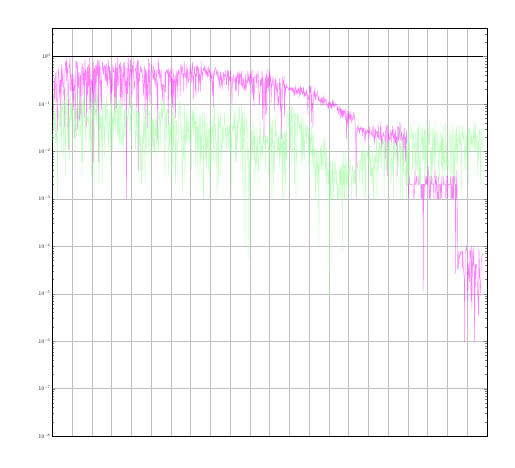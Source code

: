 % This file was created by matlab2tikz v0.3.3.
% Copyright (c) 2008--2013, Nico Schlmer <nico.schloemer@gmail.com>
% All rights reserved.
% 
% The latest updates can be retrieved from
%   http://www.mathworks.com/matlabcentral/fileexchange/22022-matlab2tikz
% where you can also make suggestions and rate matlab2tikz.
% 
% 
% 

% defining custom colors
\definecolor{mycolor1}{rgb}{1,0,1}

\begin{tikzpicture}[scale=0.2]

\begin{axis}[%
width=10.867in,
height=10.206in,
scale only axis,
xmin=0,
xmax=1100,
xmajorgrids,
xmajorticks=false,
ymode=log,
ymin=1e-08,
ymax=4,
% yminorticks=false,
ymajorgrids,
% yminorgrids,
% title={$\text{N = 33}^\text{2}\text{ , p = 1}$}
]
\addplot [
color=black,
solid,thick,
forget plot
]
table[row sep=crcr]{
1 1\\
2 1.0\\
3 1.0\\
4 1.0\\
5 1.0\\
6 1\\
7 1.0\\
8 1\\
9 1\\
10 1\\
11 1.0\\
12 1\\
13 1\\
14 1.0\\
15 1.0\\
16 1.0\\
17 1.0\\
18 1\\
19 1\\
20 1\\
21 1.0\\
22 1.0\\
23 1.0\\
24 1.0\\
25 1.0\\
26 1\\
27 1.0\\
28 1.0\\
29 1.0\\
30 1\\
31 1.0\\
32 1\\
33 1.0\\
34 1.0\\
35 1.0\\
36 1.0\\
37 1.0\\
38 1.0\\
39 1.0\\
40 1\\
41 1\\
42 1.0\\
43 1.0\\
44 1.0\\
45 1.0\\
46 1\\
47 1\\
48 1.0\\
49 1\\
50 1.0\\
51 1.0\\
52 1\\
53 1\\
54 1.0\\
55 1.0\\
56 1.0\\
57 1.0\\
58 1.0\\
59 1\\
60 1\\
61 1.0\\
62 1\\
63 1.0\\
64 1\\
65 1\\
66 1.0\\
67 1\\
68 1\\
69 1.0\\
70 1\\
71 1\\
72 1.0\\
73 1.0\\
74 1\\
75 1.0\\
76 1.0\\
77 1\\
78 1.0\\
79 1\\
80 1.0\\
81 1.0\\
82 1.0\\
83 1\\
84 1\\
85 1.0\\
86 1.0\\
87 1.0\\
88 1.0\\
89 1.0\\
90 1.0\\
91 1.0\\
92 1.0\\
93 1\\
94 1\\
95 1.0\\
96 1\\
97 1.0\\
98 1\\
99 1.0\\
100 1.0\\
101 1.0\\
102 1\\
103 1.0\\
104 1.0\\
105 1.0\\
106 1\\
107 1.0\\
108 1.0\\
109 1.0\\
110 1\\
111 1.0\\
112 1.0\\
113 1.0\\
114 1\\
115 1.0\\
116 1\\
117 1\\
118 1.0\\
119 1.0\\
120 1.0\\
121 1.0\\
122 1.0\\
123 1.0\\
124 1\\
125 1.0\\
126 1\\
127 1.0\\
128 1\\
129 1.0\\
130 1.0\\
131 1.0\\
132 1\\
133 1\\
134 1\\
135 1.0\\
136 1.0\\
137 1.0\\
138 1\\
139 1.0\\
140 1\\
141 1.0\\
142 1.0\\
143 1.0\\
144 1\\
145 1.0\\
146 1.0\\
147 1\\
148 1.0\\
149 1.0\\
150 1\\
151 1.0\\
152 1\\
153 1.0\\
154 1\\
155 1\\
156 1\\
157 1.0\\
158 1\\
159 1.0\\
160 1.0\\
161 1.0\\
162 1.0\\
163 1.0\\
164 1\\
165 1.0\\
166 1\\
167 1\\
168 1\\
169 1.0\\
170 1.0\\
171 1\\
172 1.0\\
173 1.0\\
174 1\\
175 1.0\\
176 1\\
177 1\\
178 1.0\\
179 1\\
180 1\\
181 1.0\\
182 1.0\\
183 1\\
184 1.0\\
185 1.0\\
186 1.0\\
187 1.0\\
188 1.0\\
189 1.0\\
190 1\\
191 1.0\\
192 1.0\\
193 1\\
194 1.0\\
195 1.0\\
196 1\\
197 1.0\\
198 1.0\\
199 1.0\\
200 1.0\\
201 1.0\\
202 1\\
203 1\\
204 1.0\\
205 1\\
206 1.0\\
207 1.0\\
208 1.0\\
209 1.0\\
210 1.0\\
211 1.0\\
212 1\\
213 1.0\\
214 1.0\\
215 1\\
216 1.0\\
217 1.0\\
218 1\\
219 1.0\\
220 1.0\\
221 1\\
222 1.0\\
223 1\\
224 1\\
225 1.0\\
226 1\\
227 1\\
228 1.0\\
229 1.0\\
230 1\\
231 1\\
232 1.0\\
233 1.0\\
234 1\\
235 1\\
236 1\\
237 1.0\\
238 1.0\\
239 1.0\\
240 1.0\\
241 1.0\\
242 1.0\\
243 1.0\\
244 1.0\\
245 1.0\\
246 1\\
247 1.0\\
248 1\\
249 1.0\\
250 1.0\\
251 1.0\\
252 1.0\\
253 1\\
254 1.0\\
255 1.0\\
256 1.0\\
257 1.0\\
258 1\\
259 1.0\\
260 1.0\\
261 1\\
262 1.0\\
263 1\\
264 1\\
265 1.0\\
266 1\\
267 1\\
268 1\\
269 1.0\\
270 1.0\\
271 1\\
272 1.0\\
273 1.0\\
274 1\\
275 1.0\\
276 1\\
277 1\\
278 1.0\\
279 1\\
280 1\\
281 1.0\\
282 1.0\\
283 1\\
284 1.0\\
285 1\\
286 1.0\\
287 1.0\\
288 1\\
289 1.0\\
290 1.0\\
291 1.0\\
292 1.0\\
293 1.0\\
294 1\\
295 1\\
296 1.0\\
297 1\\
298 1.0\\
299 1.0\\
300 1.0\\
301 1.0\\
302 1.0\\
303 1\\
304 1.0\\
305 1.0\\
306 1.0\\
307 1.0\\
308 1.0\\
309 1.0\\
310 1.0\\
311 1.0\\
312 1\\
313 1.0\\
314 1.0\\
315 1.0\\
316 1.0\\
317 1.0\\
318 1\\
319 1.0\\
320 1.0\\
321 1\\
322 1\\
323 1.0\\
324 1.0\\
325 1\\
326 1.0\\
327 1.0\\
328 1.0\\
329 1\\
330 1.0\\
331 1\\
332 1.0\\
333 1.0\\
334 1.0\\
335 1.0\\
336 1.0\\
337 1.0\\
338 1.0\\
339 1.0\\
340 1.0\\
341 1.0\\
342 1.0\\
343 1\\
344 1.0\\
345 1.0\\
346 1\\
347 1.0\\
348 1.0\\
349 1.0\\
350 1.0\\
351 1.0\\
352 1\\
353 1\\
354 1.0\\
355 1.0\\
356 1.0\\
357 1\\
358 1.0\\
359 1.0\\
360 1.0\\
361 1.0\\
362 1\\
363 1.0\\
364 1.0\\
365 1.0\\
366 1.0\\
367 1.0\\
368 1.0\\
369 1.0\\
370 1.0\\
371 1\\
372 1.0\\
373 1.0\\
374 1.0\\
375 1.0\\
376 1\\
377 1.0\\
378 1.0\\
379 1.0\\
380 1\\
381 1\\
382 1.0\\
383 1\\
384 1.0\\
385 1.0\\
386 1.0\\
387 1\\
388 1\\
389 1.0\\
390 1.0\\
391 1.0\\
392 1.0\\
393 1.0\\
394 1.0\\
395 1.0\\
396 1.0\\
397 1.0\\
398 1.0\\
399 1\\
400 1.0\\
401 1\\
402 1.0\\
403 1.0\\
404 1\\
405 1\\
406 1.0\\
407 1\\
408 1.0\\
409 1.0\\
410 1.0\\
411 1.0\\
412 1\\
413 1\\
414 1.0\\
415 1.0\\
416 1\\
417 1.0\\
418 1\\
419 1.0\\
420 1\\
421 1\\
422 1\\
423 1\\
424 1.0\\
425 1.0\\
426 1.0\\
427 1.0\\
428 1.0\\
429 1.0\\
430 1\\
431 1.0\\
432 1.0\\
433 1.0\\
434 1\\
435 1.0\\
436 1\\
437 1.0\\
438 1\\
439 1.0\\
440 1.0\\
441 1.0\\
442 1\\
443 1\\
444 1.0\\
445 1.0\\
446 1.0\\
447 1\\
448 1.0\\
449 1.0\\
450 1\\
451 1.0\\
452 1.0\\
453 1\\
454 1.0\\
455 1.0\\
456 1.0\\
457 1.0\\
458 1\\
459 1.0\\
460 1.0\\
461 1.0\\
462 1.0\\
463 1.0\\
464 1\\
465 1\\
466 1.0\\
467 1\\
468 1.0\\
469 1.0\\
470 1\\
471 1.0\\
472 1.0\\
473 1.0\\
474 1\\
475 1\\
476 1.0\\
477 1.0\\
478 1.0\\
479 1\\
480 1\\
481 1\\
482 1.0\\
483 1.0\\
484 1.0\\
485 1.0\\
486 1.0\\
487 1\\
488 1.0\\
489 1.0\\
490 1\\
491 1.0\\
492 1\\
493 1.0\\
494 1.0\\
495 1.0\\
496 1.0\\
497 1.0\\
498 1\\
499 1.0\\
500 1.0\\
501 1.0\\
502 1\\
503 1\\
504 1.0\\
505 1.0\\
506 1.0\\
507 1.0\\
508 1\\
509 1\\
510 1\\
511 1.0\\
512 1\\
513 1.0\\
514 1\\
515 1.0\\
516 1\\
517 1.0\\
518 1.0\\
519 1.0\\
520 1.0\\
521 1.0\\
522 1\\
523 1.0\\
524 1\\
525 1.0\\
526 1\\
527 1\\
528 1.0\\
529 1\\
530 1\\
531 1.0\\
532 1.0\\
533 1.0\\
534 1\\
535 1.0\\
536 1.0\\
537 1\\
538 1\\
539 1.0\\
540 1.0\\
541 1.0\\
542 1.0\\
543 1\\
544 1\\
545 1\\
546 1.0\\
547 1.0\\
548 1.0\\
549 1.0\\
550 1\\
551 1.0\\
552 1.0\\
553 1\\
554 1.0\\
555 1.0\\
556 1\\
557 1.0\\
558 1.0\\
559 1.0\\
560 1.0\\
561 1\\
562 1.0\\
563 1.0\\
564 1.0\\
565 1.0\\
566 1.0\\
567 1.0\\
568 1.0\\
569 1\\
570 1.0\\
571 1.0\\
572 1.0\\
573 1.0\\
574 1\\
575 1\\
576 1\\
577 1.0\\
578 1\\
579 1.0\\
580 1\\
581 1.0\\
582 1.0\\
583 1.0\\
584 1\\
585 1\\
586 1.0\\
587 1.0\\
588 1.0\\
589 1.0\\
590 1\\
591 1.0\\
592 1.0\\
593 1.0\\
594 1.0\\
595 1.0\\
596 1.0\\
597 1\\
598 1.0\\
599 1\\
600 1.0\\
601 1.0\\
602 1.0\\
603 1.0\\
604 1.0\\
605 1.0\\
606 1.0\\
607 1.0\\
608 1.0\\
609 1.0\\
610 1.0\\
611 1.0\\
612 1.0\\
613 1.0\\
614 1\\
615 1.0\\
616 1.0\\
617 1.0\\
618 1.0\\
619 1.0\\
620 1.0\\
621 1.0\\
622 1\\
623 1.0\\
624 1.0\\
625 1.0\\
626 1.0\\
627 1.0\\
628 1.0\\
629 1.0\\
630 1.0\\
631 1.0\\
632 1.0\\
633 1.0\\
634 1.0\\
635 1\\
636 1.0\\
637 1.0\\
638 1.0\\
639 1.0\\
640 1.0\\
641 1.0\\
642 1\\
643 1\\
644 1.0\\
645 1.0\\
646 1.0\\
647 1.0\\
648 1.0\\
649 1.0\\
650 1\\
651 1.0\\
652 1.0\\
653 1\\
654 1.0\\
655 1\\
656 1.0\\
657 1.0\\
658 1.0\\
659 1.0\\
660 1.0\\
661 1.0\\
662 1.0\\
663 1\\
664 1\\
665 1\\
666 1.0\\
667 1.0\\
668 1\\
669 1.0\\
670 1.0\\
671 1.0\\
672 1\\
673 1.0\\
674 1\\
675 1.0\\
676 1.0\\
677 1.0\\
678 1\\
679 1\\
680 1.0\\
681 1.0\\
682 1.0\\
683 1\\
684 1.0\\
685 1.0\\
686 1\\
687 1.0\\
688 1.0\\
689 1.0\\
690 1.0\\
691 1.0\\
692 1.0\\
693 1.0\\
694 1.0\\
695 1.0\\
696 1.0\\
697 1\\
698 1.0\\
699 1\\
700 1.0\\
701 1.0\\
702 1.0\\
703 1.0\\
704 1.0\\
705 1.0\\
706 1\\
707 1.0\\
708 1.0\\
709 1.0\\
710 1.0\\
711 1\\
712 1.0\\
713 1.0\\
714 1\\
715 1.0\\
716 1.0\\
717 1.0\\
718 1.0\\
719 1.0\\
720 1.0\\
721 1.0\\
722 1.0\\
723 1.0\\
724 1\\
725 1\\
726 1.0\\
727 1\\
728 1\\
729 1.0\\
730 1\\
731 1\\
732 1.0\\
733 1.0\\
734 1.0\\
735 1.0\\
736 1.0\\
737 1.0\\
738 1.0\\
739 1\\
740 1.0\\
741 1.0\\
742 1.0\\
743 1\\
744 1.0\\
745 1.0\\
746 1\\
747 1.0\\
748 1.0\\
749 1.0\\
750 1.0\\
751 1\\
752 1.0\\
753 1.0\\
754 1.0\\
755 1.0\\
756 1.0\\
757 1\\
758 1.0\\
759 1.0\\
760 1.0\\
761 1.0\\
762 1.0\\
763 1.0\\
764 1.0\\
765 1\\
766 1.0\\
767 1\\
768 1.0\\
769 1\\
770 1.0\\
771 1.0\\
772 1.0\\
773 1.0\\
774 1.0\\
775 1.0\\
776 1.0\\
777 1\\
778 1.0\\
779 1\\
780 1.0\\
781 1.0\\
782 1.0\\
783 1\\
784 1.0\\
785 1.0\\
786 1.0\\
787 1.0\\
788 1\\
789 1.0\\
790 1.0\\
791 1.0\\
792 1.0\\
793 1.0\\
794 1.0\\
795 1.0\\
796 1\\
797 1.0\\
798 1.0\\
799 1\\
800 1\\
801 1.0\\
802 1\\
803 1.0\\
804 1.0\\
805 1.0\\
806 1\\
807 1.0\\
808 1.0\\
809 1.0\\
810 1.0\\
811 1.0\\
812 1.0\\
813 1.0\\
814 1\\
815 1.0\\
816 1.0\\
817 1.0\\
818 1\\
819 1.0\\
820 1.0\\
821 1\\
822 1\\
823 1.0\\
824 1.0\\
825 1.0\\
826 1\\
827 1.0\\
828 1.0\\
829 1.0\\
830 1\\
831 1.0\\
832 1.0\\
833 1\\
834 1\\
835 1.0\\
836 1\\
837 1.0\\
838 1.0\\
839 1\\
840 1.0\\
841 1\\
842 1.0\\
843 1.0\\
844 1.0\\
845 1.0\\
846 1.0\\
847 1.0\\
848 1.0\\
849 1\\
850 1\\
851 1.0\\
852 1.0\\
853 1.0\\
854 1.0\\
855 1.0\\
856 1.0\\
857 1.0\\
858 1.0\\
859 1.0\\
860 1\\
861 1.0\\
862 1.0\\
863 1.0\\
864 1.0\\
865 1\\
866 1\\
867 1.0\\
868 1.0\\
869 1.0\\
870 1.0\\
871 1\\
872 1.0\\
873 1\\
874 1.0\\
875 1.0\\
876 1.0\\
877 1.0\\
878 1.0\\
879 1\\
880 1\\
881 1.0\\
882 1.0\\
883 1\\
884 1\\
885 1.0\\
886 1.0\\
887 1.0\\
888 1.0\\
889 1.0\\
890 1.0\\
891 1.0\\
892 1.0\\
893 1.0\\
894 1\\
895 1.0\\
896 1.0\\
897 1.0\\
898 1.0\\
899 1.0\\
900 1\\
901 1.0\\
902 1.0\\
903 1.0\\
904 1.0\\
905 1.0\\
906 1.0\\
907 1.0\\
908 1.0\\
909 1.0\\
910 1.0\\
911 1\\
912 1.0\\
913 1.0\\
914 1.0\\
915 1.0\\
916 1\\
917 1.0\\
918 1.0\\
919 1\\
920 1.0\\
921 1.0\\
922 1.0\\
923 1.0\\
924 1.0\\
925 1.0\\
926 1.0\\
927 1.0\\
928 1.0\\
929 1.0\\
930 1.0\\
931 1\\
932 1.0\\
933 1\\
934 1.0\\
935 1.0\\
936 1.0\\
937 1.0\\
938 1.0\\
939 1.0\\
940 1.0\\
941 1.0\\
942 1.0\\
943 1.0\\
944 1\\
945 1\\
946 1.0\\
947 1.0\\
948 1\\
949 1.0\\
950 1\\
951 1.0\\
952 1.0\\
953 1.0\\
954 1.0\\
955 1\\
956 1\\
957 1.0\\
958 1.0\\
959 1.0\\
960 1.0\\
961 1.0\\
962 1.0\\
963 1.0\\
964 1.0\\
965 1.0\\
966 1.0\\
967 1.0\\
968 1.0\\
969 1.0\\
970 1\\
971 1\\
972 1.0\\
973 1\\
974 1\\
975 1.0\\
976 1.0\\
977 1.0\\
978 1.0\\
979 1.0\\
980 1\\
981 1\\
982 1.0\\
983 1.0\\
984 1.0\\
985 1.0\\
986 1.0\\
987 1.0\\
988 1.0\\
989 1.0\\
990 1\\
991 1.0\\
992 1\\
993 1.0\\
994 1.0\\
995 1.0\\
996 1\\
997 1.0\\
998 1\\
999 1.0\\
1000 1.0\\
1001 1.0\\
1002 1.0\\
1003 1.0\\
1004 1.0\\
1005 1.0\\
1006 1.0\\
1007 1\\
1008 1.0\\
1009 1.0\\
1010 1.0\\
1011 1.0\\
1012 1\\
1013 1.0\\
1014 1.0\\
1015 1.0\\
1016 1.0\\
1017 1.0\\
1018 1.0\\
1019 1.0\\
1020 1\\
1021 1.0\\
1022 1.0\\
1023 1.0\\
1024 1.0\\
1025 1\\
1026 1.0\\
1027 1.0\\
1028 1.0\\
1029 1.0\\
1030 1.0\\
1031 1.0\\
1032 1\\
1033 1\\
1034 1.0\\
1035 1.0\\
1036 1\\
1037 1.0\\
1038 1.0\\
1039 1.0\\
1040 1.0\\
1041 1.0\\
1042 1\\
1043 1.0\\
1044 1\\
1045 1.0\\
1046 1.0\\
1047 1.0\\
1048 1\\
1049 1.0\\
1050 1.0\\
1051 1.0\\
1052 1.0\\
1053 1.0\\
1054 1.0\\
1055 1.0\\
1056 1.0\\
1057 1.0\\
1058 1.0\\
1059 1.0\\
1060 1.0\\
1061 1.0\\
1062 1.0\\
1063 1.0\\
1064 1.0\\
1065 1.0\\
1066 1.0\\
1067 1\\
1068 1.0\\
1069 1.0\\
1070 1.0\\
1071 1\\
1072 1.0\\
1073 1.0\\
1074 1.0\\
1075 1.0\\
1076 1.0\\
1077 1.0\\
1078 1.0\\
1079 1.0\\
1080 1.0\\
1081 1\\
1082 1.0\\
1083 1.0\\
1084 1.0\\
1085 1.0\\
1086 1.0\\
1087 1.0\\
1088 1.0\\
1089 1\\
};
\addplot [
color=mycolor1,
opacity=0.5,
solid,thick,
forget plot
]
table[row sep=crcr]{
1 0.025\\
2 0.042\\
3 0.084\\
4 0.16\\
5 0.134\\
6 0.348\\
7 0.106\\
8 0.225\\
9 0.426\\
10 0.459\\
11 0.113\\
12 0.132\\
13 0.027\\
14 0.077\\
15 0.605\\
16 0.483\\
17 0.38\\
18 0.223\\
19 0.135\\
20 0.305\\
21 0.313\\
22 0.033\\
23 0.691\\
24 0.447\\
25 0.227\\
26 0.259\\
27 0.556\\
28 0.308\\
29 0.167\\
30 0.184\\
31 0.032\\
32 0.414\\
33 0.63\\
34 0.763\\
35 0.782\\
36 0.299\\
37 0.98\\
38 0.434\\
39 0.574\\
40 0.142\\
41 0.011\\
42 0.18\\
43 0.664\\
44 0.569\\
45 0.987\\
46 0.489\\
47 0.18\\
48 0.42\\
49 0.325\\
50 0.189\\
51 0.196\\
52 0.422\\
53 0.07\\
54 0.114\\
55 0.417\\
56 0.187\\
57 0.249\\
58 0.02\\
59 0.195\\
60 0.824\\
61 0.64\\
62 0.598\\
63 0.811\\
64 0.029\\
65 0.628\\
66 0.298\\
67 0.214\\
68 0.454\\
69 0.044\\
70 0.06\\
71 0.374\\
72 0.399\\
73 0.047\\
74 0.517\\
75 0.593\\
76 0.724\\
77 0.46\\
78 0.137\\
79 0.589\\
80 0.255\\
81 0.455\\
82 0.051\\
83 0.854\\
84 0.452\\
85 0.306\\
86 0.527\\
87 0.033\\
88 0.28\\
89 0.6\\
90 0.151\\
91 0.666\\
92 0.263\\
93 0.232\\
94 1.001\\
95 0.079\\
96 0.591\\
97 0.259\\
98 0.029\\
99 0.337\\
100 0.272\\
101 0.305\\
102 0.093\\
103 0.409\\
104 0.825\\
105 0.006\\
106 0.495\\
107 0.56\\
108 0.107\\
109 0.664\\
110 0.468\\
111 0.067\\
112 0.681\\
113 0.391\\
114 0.398\\
115 0.787\\
116 0.736\\
117 0.006\\
118 0.837\\
119 0.801\\
120 0.263\\
121 0.67\\
122 0.277\\
123 0.13\\
124 0.308\\
125 0.075\\
126 0.43\\
127 0.762\\
128 0.66\\
129 0.535\\
130 0.411\\
131 0.585\\
132 0.637\\
133 0.598\\
134 0.307\\
135 0.646\\
136 0.348\\
137 0.294\\
138 0.705\\
139 0.355\\
140 0.234\\
141 0.565\\
142 0.847\\
143 0.529\\
144 0.279\\
145 0.614\\
146 0.525\\
147 0.102\\
148 0.492\\
149 0.182\\
150 0.154\\
151 0.434\\
152 0.182\\
153 0.659\\
154 0.471\\
155 0.545\\
156 0.46\\
157 0.474\\
158 0.072\\
159 0.312\\
160 0.712\\
161 0.079\\
162 0.587\\
163 0.079\\
164 0.559\\
165 0.997\\
166 0.24\\
167 0.239\\
168 0.271\\
169 0.671\\
170 0.546\\
171 0.709\\
172 0.139\\
173 0.762\\
174 0.11\\
175 0.238\\
176 0.586\\
177 0.083\\
178 0.372\\
179 0.375\\
180 0.73\\
181 0.308\\
182 0.093\\
183 0.678\\
184 0.755\\
185 0.337\\
186 0.164\\
187 0.305\\
188 0.001\\
189 0.568\\
190 0.192\\
191 0.163\\
192 1.092\\
193 0.758\\
194 0.409\\
195 0.093\\
196 0.543\\
197 0.079\\
198 0.853\\
199 0.635\\
200 0.47\\
201 0.487\\
202 0.143\\
203 0.644\\
204 0.497\\
205 0.931\\
206 0.486\\
207 0.189\\
208 0.265\\
209 0.239\\
210 0.573\\
211 0.497\\
212 0.497\\
213 0.659\\
214 0.079\\
215 0.395\\
216 0.867\\
217 0.19\\
218 0.004\\
219 0.795\\
220 0.391\\
221 0.292\\
222 0.474\\
223 0.478\\
224 0.629\\
225 0.519\\
226 0.463\\
227 0.573\\
228 0.424\\
229 0.278\\
230 0.257\\
231 0.15\\
232 0.312\\
233 0.642\\
234 0.325\\
235 0.048\\
236 0.548\\
237 0.451\\
238 0.123\\
239 0.429\\
240 0.505\\
241 0.031\\
242 0.264\\
243 0.151\\
244 0.914\\
245 0.291\\
246 0.729\\
247 0.12\\
248 0.101\\
249 0.445\\
250 0.48\\
251 0.48\\
252 0.689\\
253 0.547\\
254 0.4\\
255 0.352\\
256 0.342\\
257 0.647\\
258 0.316\\
259 0.518\\
260 0.265\\
261 0.243\\
262 0.349\\
263 0.55\\
264 0.459\\
265 0.141\\
266 0.276\\
267 0.018\\
268 0.949\\
269 0.434\\
270 0.739\\
271 0.339\\
272 0.526\\
273 0.429\\
274 0.378\\
275 0.25\\
276 0.522\\
277 0.198\\
278 0.267\\
279 0.117\\
280 0.249\\
281 0.255\\
282 0.241\\
283 0.093\\
284 0.238\\
285 0.244\\
286 0.465\\
287 0.173\\
288 0.47\\
289 0.513\\
290 0.46\\
291 0.482\\
292 0.437\\
293 0.534\\
294 0.036\\
295 0.553\\
296 0.241\\
297 0.459\\
298 0.399\\
299 0.532\\
300 0.285\\
301 0.351\\
302 0.136\\
303 0.607\\
304 0.083\\
305 0.119\\
306 0.542\\
307 0.363\\
308 0.077\\
309 0.328\\
310 0.296\\
311 0.394\\
312 0.051\\
313 0.25\\
314 0.487\\
315 0.295\\
316 0.236\\
317 0.431\\
318 0.132\\
319 0.522\\
320 0.415\\
321 0.491\\
322 0.461\\
323 0.44\\
324 0.146\\
325 0.631\\
326 0.587\\
327 0.413\\
328 0.554\\
329 0.665\\
330 0.41\\
331 0.388\\
332 0.44\\
333 0.177\\
334 0.803\\
335 0.418\\
336 0.399\\
337 0.359\\
338 0.411\\
339 0.684\\
340 0.285\\
341 0.21\\
342 0.587\\
343 0.455\\
344 0.381\\
345 0.297\\
346 0.284\\
347 0.415\\
348 0.439\\
349 0.69\\
350 0.432\\
351 0.542\\
352 0.443\\
353 0.279\\
354 0.54\\
355 0.763\\
356 0.466\\
357 0.121\\
358 0.384\\
359 0.43\\
360 0.529\\
361 0.635\\
362 0.189\\
363 0.432\\
364 0.144\\
365 0.611\\
366 0.377\\
367 0.668\\
368 0.537\\
369 0.606\\
370 0.174\\
371 0.579\\
372 0.276\\
373 0.434\\
374 0.375\\
375 0.183\\
376 0.418\\
377 0.794\\
378 0.372\\
379 0.478\\
380 0.451\\
381 0.322\\
382 0.57\\
383 0.502\\
384 0.5\\
385 0.65\\
386 0.529\\
387 0.437\\
388 0.477\\
389 0.607\\
390 0.398\\
391 0.488\\
392 0.448\\
393 0.363\\
394 0.55\\
395 0.628\\
396 0.374\\
397 0.466\\
398 0.529\\
399 0.509\\
400 0.347\\
401 0.294\\
402 0.479\\
403 0.411\\
404 0.303\\
405 0.149\\
406 0.246\\
407 0.452\\
408 0.084\\
409 0.492\\
410 0.382\\
411 0.487\\
412 0.594\\
413 0.551\\
414 0.523\\
415 0.515\\
416 0.426\\
417 0.483\\
418 0.387\\
419 0.431\\
420 0.474\\
421 0.31\\
422 0.37\\
423 0.22\\
424 0.312\\
425 0.4\\
426 0.479\\
427 0.223\\
428 0.331\\
429 0.414\\
430 0.196\\
431 0.289\\
432 0.328\\
433 0.455\\
434 0.441\\
435 0.253\\
436 0.405\\
437 0.396\\
438 0.522\\
439 0.366\\
440 0.367\\
441 0.245\\
442 0.314\\
443 0.501\\
444 0.367\\
445 0.523\\
446 0.193\\
447 0.476\\
448 0.305\\
449 0.359\\
450 0.339\\
451 0.296\\
452 0.531\\
453 0.296\\
454 0.224\\
455 0.1\\
456 0.285\\
457 0.357\\
458 0.424\\
459 0.339\\
460 0.265\\
461 0.316\\
462 0.315\\
463 0.352\\
464 0.185\\
465 0.353\\
466 0.365\\
467 0.187\\
468 0.393\\
469 0.368\\
470 0.462\\
471 0.375\\
472 0.148\\
473 0.484\\
474 0.261\\
475 0.439\\
476 0.38\\
477 0.403\\
478 0.229\\
479 0.492\\
480 0.246\\
481 0.347\\
482 0.234\\
483 0.213\\
484 0.311\\
485 0.361\\
486 0.187\\
487 0.245\\
488 0.206\\
489 0.42\\
490 0.206\\
491 0.193\\
492 0.328\\
493 0.282\\
494 0.271\\
495 0.493\\
496 0.302\\
497 0.325\\
498 0.428\\
499 0.249\\
500 0.359\\
501 0.372\\
502 0.438\\
503 0.254\\
504 0.489\\
505 0.268\\
506 0.155\\
507 0.203\\
508 0.552\\
509 0.121\\
510 0.356\\
511 0.088\\
512 0.344\\
513 0.392\\
514 0.36\\
515 0.352\\
516 0.277\\
517 0.434\\
518 0.211\\
519 0.358\\
520 0.384\\
521 0.497\\
522 0.369\\
523 0.171\\
524 0.145\\
525 0.094\\
526 0.178\\
527 0.331\\
528 0.26\\
529 0.304\\
530 0.24\\
531 0.528\\
532 0.048\\
533 0.369\\
534 0.299\\
535 0.178\\
536 0.015\\
537 0.221\\
538 0.26\\
539 0.342\\
540 0.059\\
541 0.428\\
542 0.383\\
543 0.057\\
544 0.544\\
545 0.219\\
546 0.226\\
547 0.365\\
548 0.183\\
549 0.539\\
550 0.246\\
551 0.463\\
552 0.294\\
553 0.367\\
554 0.103\\
555 0.213\\
556 0.293\\
557 0.241\\
558 0.319\\
559 0.381\\
560 0.286\\
561 0.247\\
562 0.191\\
563 0.073\\
564 0.359\\
565 0.205\\
566 0.323\\
567 0.263\\
568 0.165\\
569 0.19\\
570 0.276\\
571 0.09\\
572 0.12\\
573 0.144\\
574 0.095\\
575 0.266\\
576 0.347\\
577 0.143\\
578 0.069\\
579 0.28\\
580 0.018\\
581 0.092\\
582 0.081\\
583 0.366\\
584 0.255\\
585 0.295\\
586 0.234\\
587 0.386\\
588 0.054\\
589 0.254\\
590 0.158\\
591 0.211\\
592 0.257\\
593 0.243\\
594 0.216\\
595 0.224\\
596 0.215\\
597 0.214\\
598 0.207\\
599 0.193\\
600 0.202\\
601 0.215\\
602 0.199\\
603 0.215\\
604 0.196\\
605 0.19\\
606 0.22\\
607 0.212\\
608 0.185\\
609 0.21\\
610 0.221\\
611 0.164\\
612 0.201\\
613 0.157\\
614 0.15\\
615 0.247\\
616 0.208\\
617 0.177\\
618 0.188\\
619 0.164\\
620 0.198\\
621 0.171\\
622 0.199\\
623 0.188\\
624 0.223\\
625 0.135\\
626 0.172\\
627 0.203\\
628 0.227\\
629 0.152\\
630 0.223\\
631 0.174\\
632 0.206\\
633 0.17\\
634 0.162\\
635 0.17\\
636 0.224\\
637 0.151\\
638 0.17\\
639 0.141\\
640 0.176\\
641 0.15\\
642 0.157\\
643 0.172\\
644 0.189\\
645 0.132\\
646 0.163\\
647 0.058\\
648 0.119\\
649 0.153\\
650 0.123\\
651 0.233\\
652 0.2\\
653 0.182\\
654 0.243\\
655 0.087\\
656 0.04\\
657 0.23\\
658 0.079\\
659 0.103\\
660 0.03\\
661 0.158\\
662 0.176\\
663 0.182\\
664 0.135\\
665 0.22\\
666 0.121\\
667 0.152\\
668 0.138\\
669 0.161\\
670 0.163\\
671 0.189\\
672 0.138\\
673 0.136\\
674 0.117\\
675 0.147\\
676 0.12\\
677 0.113\\
678 0.123\\
679 0.112\\
680 0.098\\
681 0.132\\
682 0.106\\
683 0.137\\
684 0.112\\
685 0.089\\
686 0.15\\
687 0.104\\
688 0.105\\
689 0.104\\
690 0.138\\
691 0.106\\
692 0.126\\
693 0.127\\
694 0.11\\
695 0.089\\
696 0.091\\
697 0.093\\
698 0.079\\
699 0.112\\
700 0.089\\
701 0.1\\
702 0.106\\
703 0.102\\
704 0.09\\
705 0.103\\
706 0.078\\
707 0.091\\
708 0.078\\
709 0.122\\
710 0.1\\
711 0.116\\
712 0.083\\
713 0.103\\
714 0.091\\
715 0.088\\
716 0.089\\
717 0.101\\
718 0.097\\
719 0.094\\
720 0.096\\
721 0.091\\
722 0.07\\
723 0.082\\
724 0.085\\
725 0.058\\
726 0.071\\
727 0.074\\
728 0.094\\
729 0.049\\
730 0.077\\
731 0.074\\
732 0.054\\
733 0.079\\
734 0.06\\
735 0.05\\
736 0.075\\
737 0.055\\
738 0.071\\
739 0.069\\
740 0.064\\
741 0.077\\
742 0.066\\
743 0.043\\
744 0.062\\
745 0.018\\
746 0.046\\
747 0.072\\
748 0.037\\
749 0.036\\
750 0.063\\
751 0.066\\
752 0.047\\
753 0.055\\
754 0.07\\
755 0.045\\
756 0.052\\
757 0.06\\
758 0.041\\
759 0.044\\
760 0.049\\
761 0.055\\
762 0.05\\
763 0.063\\
764 0.066\\
765 0.05\\
766 0.046\\
767 0.032\\
768 0.028\\
769 0.001\\
770 0.017\\
771 0.03\\
772 0.024\\
773 0.032\\
774 0.035\\
775 0.028\\
776 0.031\\
777 0.03\\
778 0.023\\
779 0.028\\
780 0.032\\
781 0.029\\
782 0.029\\
783 0.031\\
784 0.03\\
785 0.021\\
786 0.032\\
787 0.027\\
788 0.03\\
789 0.026\\
790 0.026\\
791 0.018\\
792 0.015\\
793 0.029\\
794 0.022\\
795 0.027\\
796 0.024\\
797 0.025\\
798 0.028\\
799 0.026\\
800 0.027\\
801 0.026\\
802 0.018\\
803 0.033\\
804 0.028\\
805 0.022\\
806 0.022\\
807 0.022\\
808 0.023\\
809 0.028\\
810 0.02\\
811 0.032\\
812 0.034\\
813 0.027\\
814 0.017\\
815 0.022\\
816 0.015\\
817 0.029\\
818 0.019\\
819 0.027\\
820 0.024\\
821 0.026\\
822 0.026\\
823 0.02\\
824 0.02\\
825 0.037\\
826 0.02\\
827 0.018\\
828 0.018\\
829 0.021\\
830 0.033\\
831 0.017\\
832 0.041\\
833 0.012\\
834 0.02\\
835 0.018\\
836 0.014\\
837 0.024\\
838 0.025\\
839 0.021\\
840 0.022\\
841 0.021\\
842 0.019\\
843 0.007\\
844 0.028\\
845 0.028\\
846 0.035\\
847 0.014\\
848 0.003\\
849 0.036\\
850 0.031\\
851 0.018\\
852 0.022\\
853 0.0\\
854 0.017\\
855 0.019\\
856 0.019\\
857 0.028\\
858 0.015\\
859 0.024\\
860 0.023\\
861 0.034\\
862 0.019\\
863 0.029\\
864 0.02\\
865 0.014\\
866 0.024\\
867 0.019\\
868 0.015\\
869 0.029\\
870 0.015\\
871 0.013\\
872 0.021\\
873 0.003\\
874 0.033\\
875 0.016\\
876 0.018\\
877 0.034\\
878 0.017\\
879 0.022\\
880 0.041\\
881 0.034\\
882 0.017\\
883 0.0\\
884 0.026\\
885 0.016\\
886 0.019\\
887 0.02\\
888 0.005\\
889 0.023\\
890 0.018\\
891 0.032\\
892 0.011\\
893 0.02\\
894 0.006\\
895 0.017\\
896 0.024\\
897 0.026\\
898 0.002\\
899 0.002\\
900 0.002\\
901 0.002\\
902 0.001\\
903 0.002\\
904 0.003\\
905 0.002\\
906 0.002\\
907 0.002\\
908 0.002\\
909 0.002\\
910 0.002\\
911 0.002\\
912 0.002\\
913 0.002\\
914 0.0\\
915 0.001\\
916 0.001\\
917 0.002\\
918 0.004\\
919 0.002\\
920 0.002\\
921 0.002\\
922 0.003\\
923 0.003\\
924 0.002\\
925 0.002\\
926 0.002\\
927 0.002\\
928 0.003\\
929 0.0\\
930 0.002\\
931 0.002\\
932 0.002\\
933 0.002\\
934 0.001\\
935 0.002\\
936 0.001\\
937 0.002\\
938 0.002\\
939 1.118e-05\\
940 0.002\\
941 0.002\\
942 0.002\\
943 0.001\\
944 0.003\\
945 0.002\\
946 0.002\\
947 0.003\\
948 0.002\\
949 0.002\\
950 0.002\\
951 0.005\\
952 0.004\\
953 0.002\\
954 0.001\\
955 0.001\\
956 0.003\\
957 0.001\\
958 0.002\\
959 0.003\\
960 0.002\\
961 0.003\\
962 0.002\\
963 0.002\\
964 0.002\\
965 0.002\\
966 0.001\\
967 0.003\\
968 0.003\\
969 0.004\\
970 0.002\\
971 0.001\\
972 0.003\\
973 0.002\\
974 0.002\\
975 0.001\\
976 0.001\\
977 0.003\\
978 0.001\\
979 0.001\\
980 0.002\\
981 0.002\\
982 0.002\\
983 0.001\\
984 0.002\\
985 0.001\\
986 0.003\\
987 0.002\\
988 0.002\\
989 0.002\\
990 0.002\\
991 0.003\\
992 0.002\\
993 0.002\\
994 0.002\\
995 0.002\\
996 0.001\\
997 0.001\\
998 0.003\\
999 0.003\\
1000 0.003\\
1001 0.001\\
1002 0.002\\
1003 0.002\\
1004 0.0\\
1005 0.002\\
1006 0.002\\
1007 0.002\\
1008 0.003\\
1009 0.001\\
1010 0.002\\
1011 0.001\\
1012 0.003\\
1013 0.001\\
1014 0.001\\
1015 0.003\\
1016 0.001\\
1017 0.003\\
1018 0.003\\
1019 0.002\\
1020 0.003\\
1021 2.643e-05\\
1022 0.002\\
1023 0.001\\
1024 0.004\\
1025 0.001\\
1026 3.293e-05\\
1027 4.764e-05\\
1028 3.351e-05\\
1029 8.2e-05\\
1030 5.38e-05\\
1031 5.834e-05\\
1032 6.431e-05\\
1033 7.33e-05\\
1034 6.947e-05\\
1035 7.823e-05\\
1036 0.0\\
1037 7.769e-05\\
1038 3.419e-05\\
1039 8.02e-05\\
1040 3.73e-05\\
1041 3.373e-05\\
1042 0.0\\
1043 1.927e-05\\
1044 9.327e-07\\
1045 6.536e-05\\
1046 0.0\\
1047 0.0\\
1048 9.892e-05\\
1049 8.375e-05\\
1050 8.099e-05\\
1051 0.0\\
1052 6.686e-06\\
1053 4.104e-05\\
1054 0.0\\
1055 0.0\\
1056 1.747e-05\\
1057 8.236e-05\\
1058 0.0\\
1059 7.881e-05\\
1060 6.941e-06\\
1061 9.808e-05\\
1062 4.81e-06\\
1063 0.0\\
1064 7.921e-05\\
1065 3.671e-05\\
1066 0.0\\
1067 9.889e-05\\
1068 0.0\\
1069 1.004e-06\\
1070 4.263e-05\\
1071 1.44e-05\\
1072 4.188e-05\\
1073 0.0\\
1074 4.05e-05\\
1075 0.0\\
1076 0.0\\
1077 0.0\\
1078 0.0\\
1079 3.45e-06\\
1080 8.714e-05\\
1081 4.796e-05\\
1082 0.0\\
1083 9.007e-06\\
1084 0.0\\
1085 1.955e-05\\
1086 5.125e-05\\
1087 0.0\\
1088 0.0\\
1089 6.863e-05\\
};
\addplot [
color=green!40,
opacity=0.6,
solid,thick,
forget plot
]
table[row sep=crcr]{
1 0.023\\
2 0.015\\
3 0.036\\
4 0.199\\
5 0.025\\
6 0.042\\
7 0.075\\
8 0.034\\
9 0.014\\
10 0.077\\
11 0.013\\
12 0.028\\
13 0.001\\
14 0.009\\
15 0.039\\
16 0.053\\
17 0.08\\
18 0.07\\
19 0.036\\
20 0.026\\
21 0.079\\
22 0.101\\
23 0.049\\
24 0.009\\
25 0.084\\
26 0.114\\
27 0.065\\
28 0.077\\
29 0.009\\
30 0.008\\
31 0.118\\
32 0.068\\
33 0.221\\
34 0.003\\
35 0.06\\
36 0.079\\
37 0.181\\
38 0.067\\
39 0.024\\
40 0.014\\
41 0.088\\
42 0.01\\
43 0.05\\
44 0.007\\
45 0.158\\
46 0.149\\
47 0.062\\
48 0.03\\
49 0.105\\
50 0.053\\
51 0.053\\
52 0.105\\
53 0.046\\
54 0.025\\
55 0.02\\
56 0.019\\
57 0.077\\
58 0.004\\
59 0.072\\
60 0.071\\
61 0.021\\
62 0.08\\
63 0.065\\
64 0.089\\
65 0.226\\
66 0.021\\
67 0.055\\
68 0.059\\
69 0.232\\
70 0.029\\
71 0.02\\
72 0.057\\
73 0.062\\
74 0.103\\
75 0.003\\
76 0.116\\
77 0.006\\
78 0.101\\
79 0.125\\
80 0.069\\
81 0.049\\
82 0.23\\
83 0.074\\
84 0.017\\
85 0.038\\
86 0.053\\
87 0.062\\
88 0.044\\
89 0.049\\
90 0.053\\
91 0.038\\
92 0.043\\
93 0.078\\
94 0.136\\
95 0.017\\
96 0.009\\
97 0.054\\
98 0.026\\
99 0.003\\
100 0.144\\
101 0.015\\
102 0.177\\
103 0.047\\
104 0.111\\
105 0.074\\
106 0.001\\
107 0.137\\
108 0.097\\
109 0.058\\
110 0.06\\
111 0.08\\
112 0.036\\
113 0.092\\
114 0.276\\
115 0.132\\
116 0.023\\
117 0.065\\
118 0.002\\
119 0.026\\
120 0.101\\
121 0.005\\
122 0.058\\
123 0.059\\
124 0.033\\
125 0.015\\
126 0.053\\
127 0.002\\
128 0.158\\
129 0.076\\
130 0.029\\
131 0.033\\
132 0.008\\
133 0.036\\
134 0.077\\
135 0.106\\
136 0.019\\
137 0.052\\
138 0.143\\
139 0.116\\
140 0.05\\
141 0.018\\
142 0.012\\
143 0.027\\
144 0.04\\
145 0.032\\
146 0.078\\
147 0.077\\
148 0.005\\
149 0.014\\
150 0.105\\
151 0.047\\
152 0.009\\
153 0.048\\
154 0.054\\
155 0.025\\
156 0.077\\
157 0.064\\
158 0.034\\
159 0.13\\
160 0.135\\
161 0.023\\
162 0.184\\
163 0.081\\
164 0.094\\
165 0.026\\
166 0.022\\
167 0.117\\
168 0.073\\
169 0.014\\
170 0.018\\
171 0.128\\
172 0.015\\
173 0.094\\
174 0.113\\
175 0.042\\
176 0.014\\
177 0.013\\
178 0.015\\
179 0.04\\
180 0.012\\
181 0.026\\
182 0.08\\
183 0.063\\
184 0.019\\
185 0.019\\
186 0.08\\
187 0.052\\
188 0.075\\
189 0.0\\
190 0.032\\
191 0.056\\
192 0.048\\
193 0.073\\
194 0.088\\
195 0.106\\
196 0.225\\
197 0.019\\
198 0.066\\
199 0.05\\
200 0.027\\
201 0.127\\
202 0.078\\
203 0.104\\
204 0.079\\
205 0.072\\
206 0.061\\
207 0.063\\
208 0.063\\
209 0.028\\
210 0.017\\
211 0.011\\
212 0.095\\
213 0.021\\
214 0.072\\
215 0.079\\
216 0.068\\
217 0.004\\
218 0.066\\
219 0.037\\
220 0.014\\
221 0.077\\
222 0.004\\
223 0.022\\
224 0.011\\
225 0.002\\
226 0.002\\
227 0.012\\
228 0.019\\
229 0.004\\
230 0.112\\
231 0.015\\
232 0.019\\
233 0.029\\
234 0.052\\
235 0.002\\
236 0.075\\
237 0.034\\
238 0.009\\
239 0.087\\
240 0.113\\
241 0.062\\
242 0.085\\
243 0.017\\
244 0.015\\
245 0.008\\
246 0.062\\
247 0.072\\
248 0.059\\
249 0.036\\
250 0.006\\
251 0.03\\
252 0.046\\
253 0.043\\
254 0.013\\
255 0.05\\
256 0.012\\
257 0.047\\
258 0.009\\
259 0.01\\
260 0.031\\
261 0.046\\
262 0.022\\
263 0.006\\
264 0.056\\
265 0.015\\
266 0.02\\
267 0.031\\
268 0.066\\
269 0.011\\
270 0.01\\
271 0.045\\
272 0.069\\
273 0.043\\
274 0.043\\
275 0.009\\
276 0.136\\
277 0.056\\
278 0.052\\
279 0.076\\
280 0.043\\
281 0.105\\
282 0.064\\
283 0.102\\
284 0.117\\
285 0.003\\
286 0.054\\
287 0.054\\
288 0.063\\
289 0.018\\
290 0.081\\
291 0.06\\
292 0.074\\
293 0.069\\
294 0.061\\
295 0.003\\
296 0.041\\
297 0.026\\
298 0.01\\
299 0.032\\
300 0.021\\
301 0.058\\
302 0.003\\
303 0.036\\
304 0.005\\
305 0.092\\
306 0.019\\
307 0.01\\
308 0.12\\
309 0.054\\
310 0.028\\
311 0.012\\
312 0.002\\
313 0.055\\
314 0.023\\
315 0.044\\
316 0.003\\
317 0.016\\
318 0.014\\
319 0.018\\
320 0.06\\
321 0.1\\
322 0.118\\
323 0.058\\
324 0.092\\
325 0.063\\
326 0.02\\
327 0.04\\
328 0.006\\
329 0.001\\
330 0.007\\
331 0.033\\
332 0.009\\
333 0.007\\
334 0.022\\
335 0.096\\
336 0.002\\
337 0.021\\
338 0.02\\
339 0.055\\
340 0.015\\
341 0.081\\
342 0.018\\
343 0.038\\
344 0.043\\
345 0.024\\
346 0.014\\
347 0.018\\
348 0.025\\
349 0.091\\
350 0.036\\
351 0.007\\
352 0.004\\
353 0.029\\
354 0.084\\
355 0.03\\
356 0.055\\
357 0.074\\
358 0.022\\
359 0.069\\
360 0.051\\
361 0.026\\
362 0.043\\
363 0.005\\
364 0.086\\
365 0.03\\
366 0.034\\
367 0.003\\
368 0.034\\
369 0.014\\
370 0.009\\
371 0.047\\
372 0.061\\
373 0.034\\
374 0.002\\
375 0.057\\
376 0.006\\
377 0.022\\
378 0.007\\
379 0.03\\
380 0.07\\
381 0.0\\
382 0.011\\
383 0.001\\
384 0.016\\
385 0.069\\
386 0.029\\
387 0.016\\
388 0.007\\
389 0.045\\
390 0.004\\
391 0.009\\
392 0.04\\
393 0.011\\
394 0.017\\
395 0.004\\
396 0.029\\
397 0.029\\
398 0.027\\
399 0.001\\
400 0.071\\
401 0.004\\
402 0.004\\
403 0.009\\
404 0.048\\
405 0.032\\
406 0.021\\
407 0.034\\
408 0.006\\
409 0.058\\
410 0.034\\
411 0.109\\
412 0.005\\
413 0.037\\
414 0.019\\
415 0.0\\
416 0.015\\
417 0.001\\
418 0.013\\
419 0.024\\
420 0.062\\
421 0.002\\
422 0.051\\
423 0.03\\
424 0.037\\
425 0.042\\
426 0.064\\
427 0.003\\
428 0.017\\
429 0.01\\
430 0.009\\
431 0.035\\
432 0.019\\
433 0.016\\
434 0.028\\
435 0.035\\
436 0.063\\
437 0.048\\
438 0.02\\
439 0.03\\
440 0.013\\
441 0.009\\
442 0.035\\
443 0.021\\
444 0.035\\
445 0.029\\
446 0.011\\
447 0.025\\
448 0.026\\
449 0.038\\
450 0.01\\
451 0.011\\
452 0.097\\
453 0.001\\
454 0.018\\
455 0.022\\
456 0.033\\
457 0.029\\
458 0.04\\
459 0.03\\
460 0.074\\
461 0.027\\
462 0.046\\
463 0.069\\
464 0.006\\
465 0.035\\
466 0.009\\
467 0.006\\
468 0.047\\
469 0.017\\
470 0.04\\
471 0.045\\
472 0.04\\
473 0.094\\
474 0.077\\
475 0.036\\
476 0.01\\
477 0.032\\
478 0.028\\
479 0.09\\
480 0.004\\
481 0.039\\
482 0.069\\
483 0.001\\
484 0.041\\
485 0.022\\
486 0.028\\
487 0.065\\
488 8.005e-05\\
489 0.008\\
490 0.011\\
491 0.053\\
492 0.0\\
493 0.043\\
494 0.029\\
495 0.005\\
496 0.012\\
497 0.005\\
498 5.731e-05\\
499 0.005\\
500 0.007\\
501 0.001\\
502 0.004\\
503 0.029\\
504 0.024\\
505 0.006\\
506 0.029\\
507 0.009\\
508 0.016\\
509 0.014\\
510 0.042\\
511 0.008\\
512 0.025\\
513 0.002\\
514 0.008\\
515 0.005\\
516 0.033\\
517 0.005\\
518 0.013\\
519 0.009\\
520 0.021\\
521 0.002\\
522 0.008\\
523 0.004\\
524 0.021\\
525 0.014\\
526 0.035\\
527 0.045\\
528 0.004\\
529 0.013\\
530 0.009\\
531 0.016\\
532 0.013\\
533 0.007\\
534 0.012\\
535 0.03\\
536 0.016\\
537 0.014\\
538 0.015\\
539 0.021\\
540 0.004\\
541 0.022\\
542 0.015\\
543 0.015\\
544 0.021\\
545 0.018\\
546 0.014\\
547 0.013\\
548 0.003\\
549 0.005\\
550 0.009\\
551 0.036\\
552 0.041\\
553 0.011\\
554 0.001\\
555 0.036\\
556 0.012\\
557 0.023\\
558 0.046\\
559 0.001\\
560 0.004\\
561 0.017\\
562 0.004\\
563 0.012\\
564 0.053\\
565 0.05\\
566 0.022\\
567 0.02\\
568 0.029\\
569 0.016\\
570 0.008\\
571 0.019\\
572 0.01\\
573 0.023\\
574 0.01\\
575 0.005\\
576 0.026\\
577 0.007\\
578 0.031\\
579 0.008\\
580 0.015\\
581 0.012\\
582 0.023\\
583 0.001\\
584 0.026\\
585 0.017\\
586 0.008\\
587 0.001\\
588 0.026\\
589 0.027\\
590 0.002\\
591 0.021\\
592 0.027\\
593 0.006\\
594 0.058\\
595 0.056\\
596 0.062\\
597 0.062\\
598 0.036\\
599 0.033\\
600 0.035\\
601 0.026\\
602 0.074\\
603 0.011\\
604 0.024\\
605 0.096\\
606 0.06\\
607 0.005\\
608 0.015\\
609 0.089\\
610 0.056\\
611 0.058\\
612 0.045\\
613 0.002\\
614 0.069\\
615 0.057\\
616 0.06\\
617 0.001\\
618 0.011\\
619 0.007\\
620 0.06\\
621 0.022\\
622 0.063\\
623 0.053\\
624 0.054\\
625 0.033\\
626 0.036\\
627 0.025\\
628 0.044\\
629 0.025\\
630 0.005\\
631 0.057\\
632 0.016\\
633 0.006\\
634 0.019\\
635 0.051\\
636 0.008\\
637 0.03\\
638 0.007\\
639 0.011\\
640 0.022\\
641 0.02\\
642 0.039\\
643 0.026\\
644 0.015\\
645 0.031\\
646 0.028\\
647 0.032\\
648 0.028\\
649 0.005\\
650 0.031\\
651 0.003\\
652 0.009\\
653 0.017\\
654 0.019\\
655 0.008\\
656 0.021\\
657 0.036\\
658 0.015\\
659 0.006\\
660 0.0\\
661 0.026\\
662 0.003\\
663 0.007\\
664 0.012\\
665 0.008\\
666 0.001\\
667 0.003\\
668 0.005\\
669 0.012\\
670 0.003\\
671 0.005\\
672 0.002\\
673 0.01\\
674 0.006\\
675 8.934e-05\\
676 0.005\\
677 0.0\\
678 0.011\\
679 0.012\\
680 0.005\\
681 0.014\\
682 0.004\\
683 0.01\\
684 0.007\\
685 0.006\\
686 0.004\\
687 0.015\\
688 0.017\\
689 0.007\\
690 0.021\\
691 0.007\\
692 0.003\\
693 0.008\\
694 0.012\\
695 0.001\\
696 0.004\\
697 0.003\\
698 0.008\\
699 0.002\\
700 0.004\\
701 0.001\\
702 7.958e-06\\
703 0.003\\
704 0.006\\
705 0.001\\
706 0.0\\
707 0.001\\
708 0.004\\
709 0.006\\
710 0.002\\
711 0.008\\
712 0.001\\
713 0.002\\
714 0.003\\
715 0.006\\
716 0.007\\
717 0.003\\
718 0.002\\
719 0.002\\
720 0.004\\
721 0.0\\
722 0.001\\
723 0.002\\
724 0.001\\
725 0.001\\
726 0.001\\
727 0.004\\
728 0.005\\
729 0.001\\
730 0.004\\
731 0.002\\
732 0.005\\
733 0.003\\
734 7.056e-05\\
735 0.006\\
736 0.002\\
737 0.009\\
738 0.001\\
739 0.005\\
740 0.001\\
741 0.011\\
742 0.004\\
743 0.0\\
744 0.001\\
745 0.007\\
746 0.002\\
747 0.002\\
748 0.002\\
749 0.006\\
750 0.003\\
751 0.003\\
752 0.004\\
753 0.005\\
754 0.008\\
755 0.0\\
756 0.003\\
757 0.003\\
758 0.001\\
759 0.005\\
760 0.005\\
761 0.004\\
762 0.0\\
763 0.002\\
764 0.004\\
765 0.002\\
766 0.004\\
767 0.002\\
768 0.005\\
769 0.002\\
770 0.001\\
771 0.003\\
772 0.005\\
773 0.006\\
774 0.004\\
775 0.004\\
776 0.004\\
777 0.002\\
778 0.006\\
779 0.006\\
780 0.007\\
781 0.004\\
782 0.008\\
783 0.01\\
784 0.008\\
785 0.002\\
786 0.014\\
787 0.009\\
788 0.008\\
789 0.001\\
790 0.007\\
791 0.009\\
792 0.01\\
793 0.001\\
794 0.006\\
795 0.01\\
796 0.009\\
797 0.008\\
798 0.008\\
799 0.01\\
800 0.006\\
801 0.008\\
802 0.006\\
803 0.014\\
804 0.004\\
805 0.003\\
806 0.008\\
807 0.003\\
808 0.005\\
809 0.002\\
810 0.002\\
811 0.01\\
812 0.007\\
813 0.001\\
814 0.001\\
815 0.005\\
816 0.008\\
817 0.004\\
818 0.008\\
819 0.006\\
820 0.019\\
821 0.019\\
822 0.001\\
823 0.005\\
824 0.007\\
825 0.011\\
826 0.004\\
827 0.008\\
828 0.016\\
829 0.013\\
830 0.006\\
831 0.01\\
832 0.015\\
833 0.013\\
834 0.004\\
835 0.008\\
836 0.019\\
837 0.015\\
838 0.016\\
839 0.017\\
840 0.001\\
841 0.015\\
842 0.004\\
843 0.016\\
844 0.017\\
845 0.01\\
846 0.004\\
847 0.006\\
848 0.017\\
849 0.013\\
850 0.006\\
851 0.003\\
852 0.009\\
853 0.01\\
854 0.016\\
855 0.006\\
856 0.006\\
857 0.004\\
858 0.002\\
859 0.016\\
860 0.006\\
861 0.006\\
862 0.004\\
863 0.018\\
864 0.001\\
865 0.016\\
866 0.007\\
867 0.014\\
868 0.01\\
869 0.009\\
870 0.007\\
871 0.004\\
872 0.0\\
873 0.002\\
874 0.027\\
875 0.012\\
876 0.005\\
877 0.009\\
878 0.01\\
879 0.015\\
880 0.033\\
881 0.001\\
882 0.013\\
883 0.017\\
884 0.011\\
885 0.009\\
886 0.001\\
887 0.028\\
888 0.009\\
889 0.003\\
890 0.012\\
891 0.006\\
892 0.006\\
893 0.005\\
894 0.003\\
895 0.002\\
896 0.012\\
897 0.001\\
898 0.025\\
899 0.015\\
900 0.002\\
901 0.009\\
902 0.027\\
903 0.008\\
904 0.002\\
905 0.024\\
906 0.017\\
907 0.029\\
908 0.039\\
909 0.023\\
910 0.022\\
911 0.006\\
912 0.004\\
913 0.026\\
914 0.018\\
915 0.026\\
916 0.012\\
917 0.013\\
918 0.005\\
919 0.025\\
920 0.003\\
921 0.004\\
922 0.007\\
923 0.029\\
924 0.03\\
925 0.004\\
926 0.016\\
927 0.04\\
928 0.002\\
929 0.008\\
930 0.002\\
931 0.005\\
932 0.001\\
933 0.036\\
934 0.021\\
935 0.014\\
936 0.014\\
937 0.03\\
938 0.007\\
939 0.02\\
940 0.006\\
941 0.023\\
942 0.028\\
943 0.001\\
944 0.034\\
945 0.01\\
946 0.004\\
947 0.006\\
948 0.016\\
949 0.027\\
950 0.007\\
951 0.013\\
952 0.029\\
953 0.019\\
954 0.014\\
955 0.049\\
956 0.009\\
957 0.009\\
958 0.002\\
959 0.012\\
960 0.006\\
961 0.001\\
962 0.03\\
963 0.007\\
964 0.005\\
965 0.022\\
966 0.029\\
967 0.015\\
968 0.004\\
969 0.045\\
970 0.007\\
971 0.008\\
972 0.023\\
973 0.02\\
974 0.029\\
975 0.013\\
976 0.009\\
977 0.013\\
978 0.007\\
979 0.001\\
980 0.005\\
981 0.016\\
982 0.011\\
983 0.009\\
984 0.027\\
985 0.005\\
986 0.022\\
987 0.002\\
988 0.019\\
989 0.004\\
990 0.035\\
991 0.006\\
992 0.009\\
993 0.0\\
994 0.003\\
995 0.039\\
996 0.009\\
997 0.016\\
998 0.004\\
999 0.004\\
1000 0.009\\
1001 0.005\\
1002 0.004\\
1003 0.006\\
1004 0.007\\
1005 0.013\\
1006 0.028\\
1007 0.018\\
1008 0.023\\
1009 0.001\\
1010 0.0\\
1011 0.012\\
1012 0.04\\
1013 0.011\\
1014 0.01\\
1015 0.003\\
1016 0.029\\
1017 0.006\\
1018 0.001\\
1019 0.0\\
1020 0.026\\
1021 0.011\\
1022 0.006\\
1023 0.034\\
1024 0.019\\
1025 0.005\\
1026 0.013\\
1027 0.019\\
1028 0.022\\
1029 0.02\\
1030 0.01\\
1031 0.034\\
1032 0.019\\
1033 0.014\\
1034 0.018\\
1035 0.001\\
1036 0.007\\
1037 0.025\\
1038 0.019\\
1039 0.035\\
1040 0.023\\
1041 0.017\\
1042 0.024\\
1043 0.012\\
1044 0.004\\
1045 0.01\\
1046 0.009\\
1047 0.028\\
1048 0.004\\
1049 0.022\\
1050 0.014\\
1051 0.023\\
1052 0.03\\
1053 0.03\\
1054 0.002\\
1055 0.018\\
1056 0.032\\
1057 0.024\\
1058 0.022\\
1059 0.01\\
1060 0.021\\
1061 0.014\\
1062 0.028\\
1063 0.011\\
1064 0.018\\
1065 0.018\\
1066 0.019\\
1067 0.043\\
1068 0.016\\
1069 0.01\\
1070 0.032\\
1071 0.039\\
1072 0.01\\
1073 0.011\\
1074 0.021\\
1075 0.023\\
1076 0.017\\
1077 0.003\\
1078 0.011\\
1079 0.017\\
1080 0.006\\
1081 0.029\\
1082 0.026\\
1083 0.027\\
1084 0.002\\
1085 0.011\\
1086 0.014\\
1087 0.029\\
1088 0.018\\
1089 0.012\\
};
\end{axis}
\end{tikzpicture}%